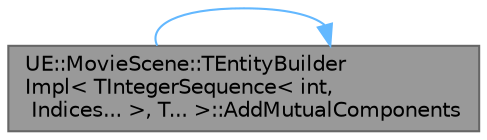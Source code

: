 digraph "UE::MovieScene::TEntityBuilderImpl&lt; TIntegerSequence&lt; int, Indices... &gt;, T... &gt;::AddMutualComponents"
{
 // INTERACTIVE_SVG=YES
 // LATEX_PDF_SIZE
  bgcolor="transparent";
  edge [fontname=Helvetica,fontsize=10,labelfontname=Helvetica,labelfontsize=10];
  node [fontname=Helvetica,fontsize=10,shape=box,height=0.2,width=0.4];
  rankdir="RL";
  Node1 [id="Node000001",label="UE::MovieScene::TEntityBuilder\lImpl\< TIntegerSequence\< int,\l Indices... \>, T... \>::AddMutualComponents",height=0.2,width=0.4,color="gray40", fillcolor="grey60", style="filled", fontcolor="black",tooltip="Add any mutual components defined by the entity factory."];
  Node1 -> Node1 [id="edge1_Node000001_Node000001",dir="back",color="steelblue1",style="solid",tooltip=" "];
}
